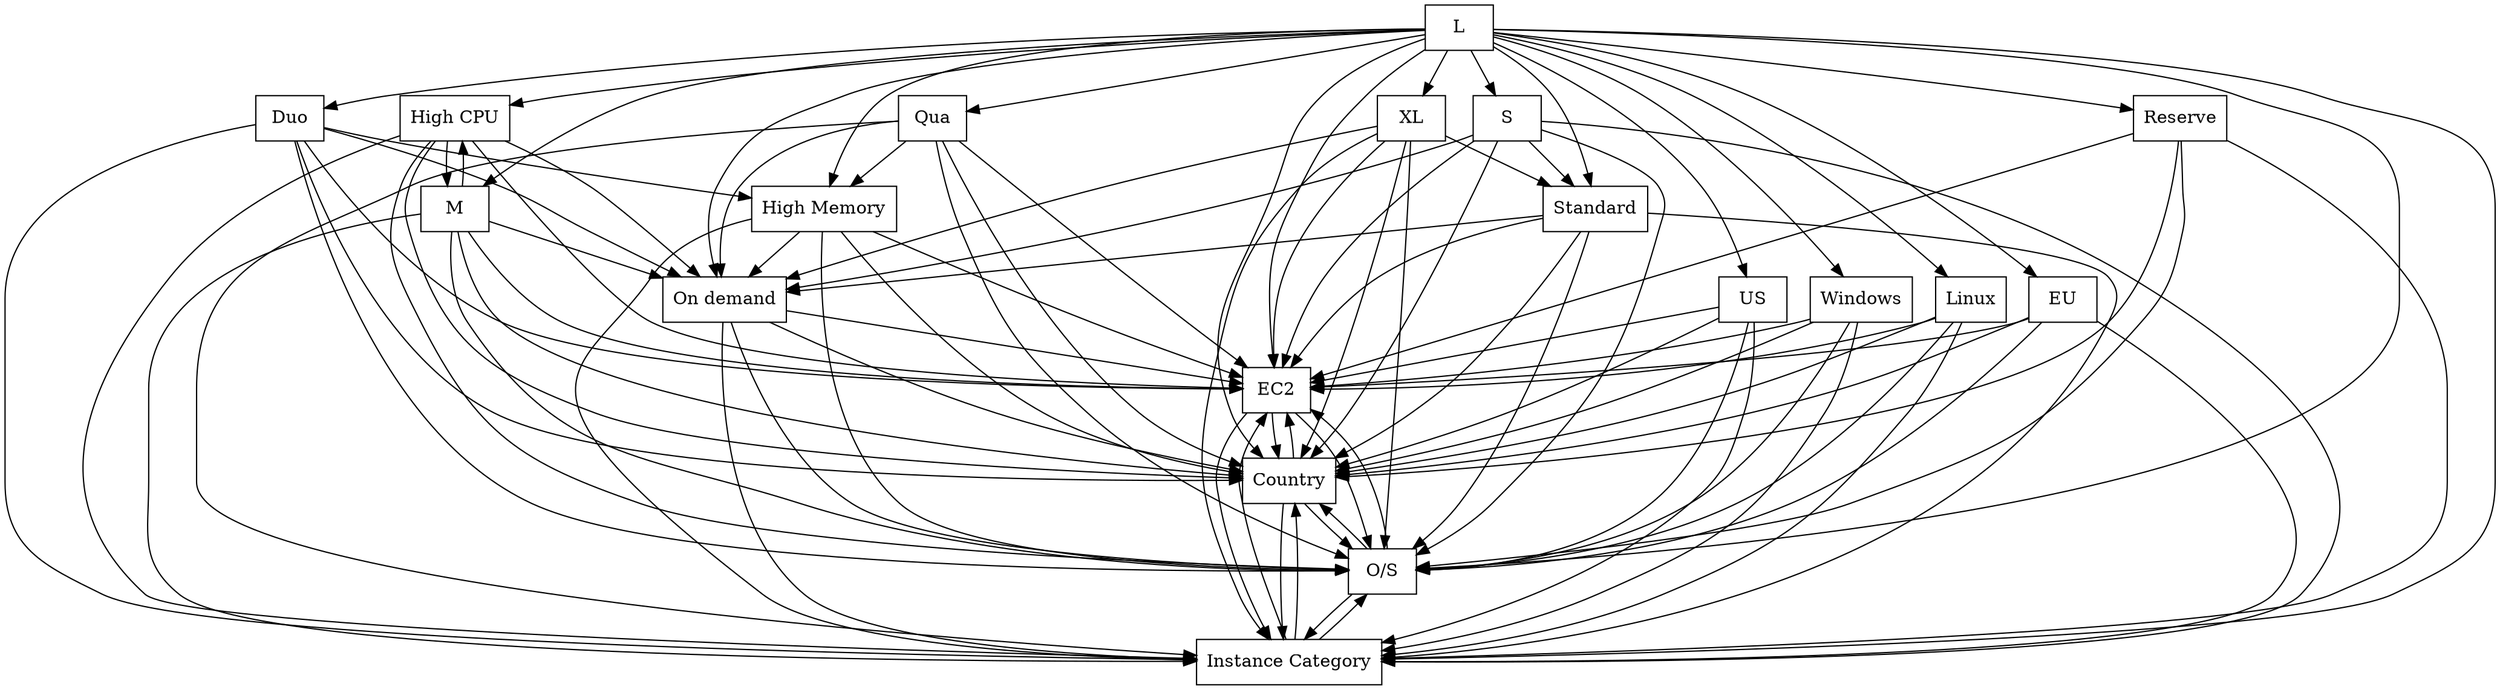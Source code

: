 digraph{
graph [rankdir=TB];
node [shape=box];
edge [arrowhead=normal];
0[label="Reserve",]
1[label="Standard",]
2[label="High CPU",]
3[label="US",]
4[label="On demand",]
5[label="EC2",]
6[label="L",]
7[label="M",]
8[label="Duo",]
9[label="EU",]
10[label="Country",]
11[label="XL",]
12[label="Linux",]
13[label="Windows",]
14[label="Instance Category",]
15[label="O/S",]
16[label="S",]
17[label="Qua",]
18[label="High Memory",]
0->5[label="",]
0->10[label="",]
0->14[label="",]
0->15[label="",]
1->4[label="",]
1->5[label="",]
1->10[label="",]
1->14[label="",]
1->15[label="",]
2->4[label="",]
2->5[label="",]
2->7[label="",]
2->10[label="",]
2->14[label="",]
2->15[label="",]
3->5[label="",]
3->10[label="",]
3->14[label="",]
3->15[label="",]
4->5[label="",]
4->10[label="",]
4->14[label="",]
4->15[label="",]
5->10[label="",]
5->14[label="",]
5->15[label="",]
6->0[label="",]
6->1[label="",]
6->2[label="",]
6->3[label="",]
6->4[label="",]
6->5[label="",]
6->7[label="",]
6->8[label="",]
6->9[label="",]
6->10[label="",]
6->11[label="",]
6->12[label="",]
6->13[label="",]
6->14[label="",]
6->15[label="",]
6->16[label="",]
6->17[label="",]
6->18[label="",]
7->2[label="",]
7->4[label="",]
7->5[label="",]
7->10[label="",]
7->14[label="",]
7->15[label="",]
8->4[label="",]
8->5[label="",]
8->10[label="",]
8->14[label="",]
8->15[label="",]
8->18[label="",]
9->5[label="",]
9->10[label="",]
9->14[label="",]
9->15[label="",]
10->5[label="",]
10->14[label="",]
10->15[label="",]
11->1[label="",]
11->4[label="",]
11->5[label="",]
11->10[label="",]
11->14[label="",]
11->15[label="",]
12->5[label="",]
12->10[label="",]
12->14[label="",]
12->15[label="",]
13->5[label="",]
13->10[label="",]
13->14[label="",]
13->15[label="",]
14->5[label="",]
14->10[label="",]
14->15[label="",]
15->5[label="",]
15->10[label="",]
15->14[label="",]
16->1[label="",]
16->4[label="",]
16->5[label="",]
16->10[label="",]
16->14[label="",]
16->15[label="",]
17->4[label="",]
17->5[label="",]
17->10[label="",]
17->14[label="",]
17->15[label="",]
17->18[label="",]
18->4[label="",]
18->5[label="",]
18->10[label="",]
18->14[label="",]
18->15[label="",]
}
